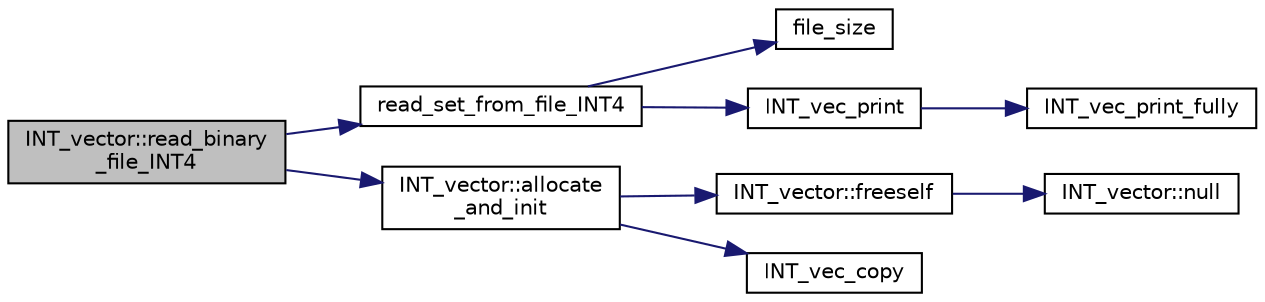 digraph "INT_vector::read_binary_file_INT4"
{
  edge [fontname="Helvetica",fontsize="10",labelfontname="Helvetica",labelfontsize="10"];
  node [fontname="Helvetica",fontsize="10",shape=record];
  rankdir="LR";
  Node173 [label="INT_vector::read_binary\l_file_INT4",height=0.2,width=0.4,color="black", fillcolor="grey75", style="filled", fontcolor="black"];
  Node173 -> Node174 [color="midnightblue",fontsize="10",style="solid",fontname="Helvetica"];
  Node174 [label="read_set_from_file_INT4",height=0.2,width=0.4,color="black", fillcolor="white", style="filled",URL="$d5/db4/io__and__os_8h.html#a8638b609d7f95a4c08badffea650829a"];
  Node174 -> Node175 [color="midnightblue",fontsize="10",style="solid",fontname="Helvetica"];
  Node175 [label="file_size",height=0.2,width=0.4,color="black", fillcolor="white", style="filled",URL="$d4/d74/util_8_c.html#a5c37cf5785204b6e9adf647dc14d0e50"];
  Node174 -> Node176 [color="midnightblue",fontsize="10",style="solid",fontname="Helvetica"];
  Node176 [label="INT_vec_print",height=0.2,width=0.4,color="black", fillcolor="white", style="filled",URL="$d4/d74/util_8_c.html#a79a5901af0b47dd0d694109543c027fe"];
  Node176 -> Node177 [color="midnightblue",fontsize="10",style="solid",fontname="Helvetica"];
  Node177 [label="INT_vec_print_fully",height=0.2,width=0.4,color="black", fillcolor="white", style="filled",URL="$df/dbf/sajeeb_8_c.html#aff2e5a86c89315b7cec22a5a77f94a25"];
  Node173 -> Node178 [color="midnightblue",fontsize="10",style="solid",fontname="Helvetica"];
  Node178 [label="INT_vector::allocate\l_and_init",height=0.2,width=0.4,color="black", fillcolor="white", style="filled",URL="$d0/de0/class_i_n_t__vector.html#a4d854da147ab1a8e8bb2940aa64bfd13"];
  Node178 -> Node179 [color="midnightblue",fontsize="10",style="solid",fontname="Helvetica"];
  Node179 [label="INT_vector::freeself",height=0.2,width=0.4,color="black", fillcolor="white", style="filled",URL="$d0/de0/class_i_n_t__vector.html#a383d3aaf29f03a22bab7a458c0605886"];
  Node179 -> Node180 [color="midnightblue",fontsize="10",style="solid",fontname="Helvetica"];
  Node180 [label="INT_vector::null",height=0.2,width=0.4,color="black", fillcolor="white", style="filled",URL="$d0/de0/class_i_n_t__vector.html#aead7b6a3b0d430ccfd3e023132fb163c"];
  Node178 -> Node181 [color="midnightblue",fontsize="10",style="solid",fontname="Helvetica"];
  Node181 [label="INT_vec_copy",height=0.2,width=0.4,color="black", fillcolor="white", style="filled",URL="$df/dbf/sajeeb_8_c.html#ac2d875e27e009af6ec04d17254d11075"];
}

